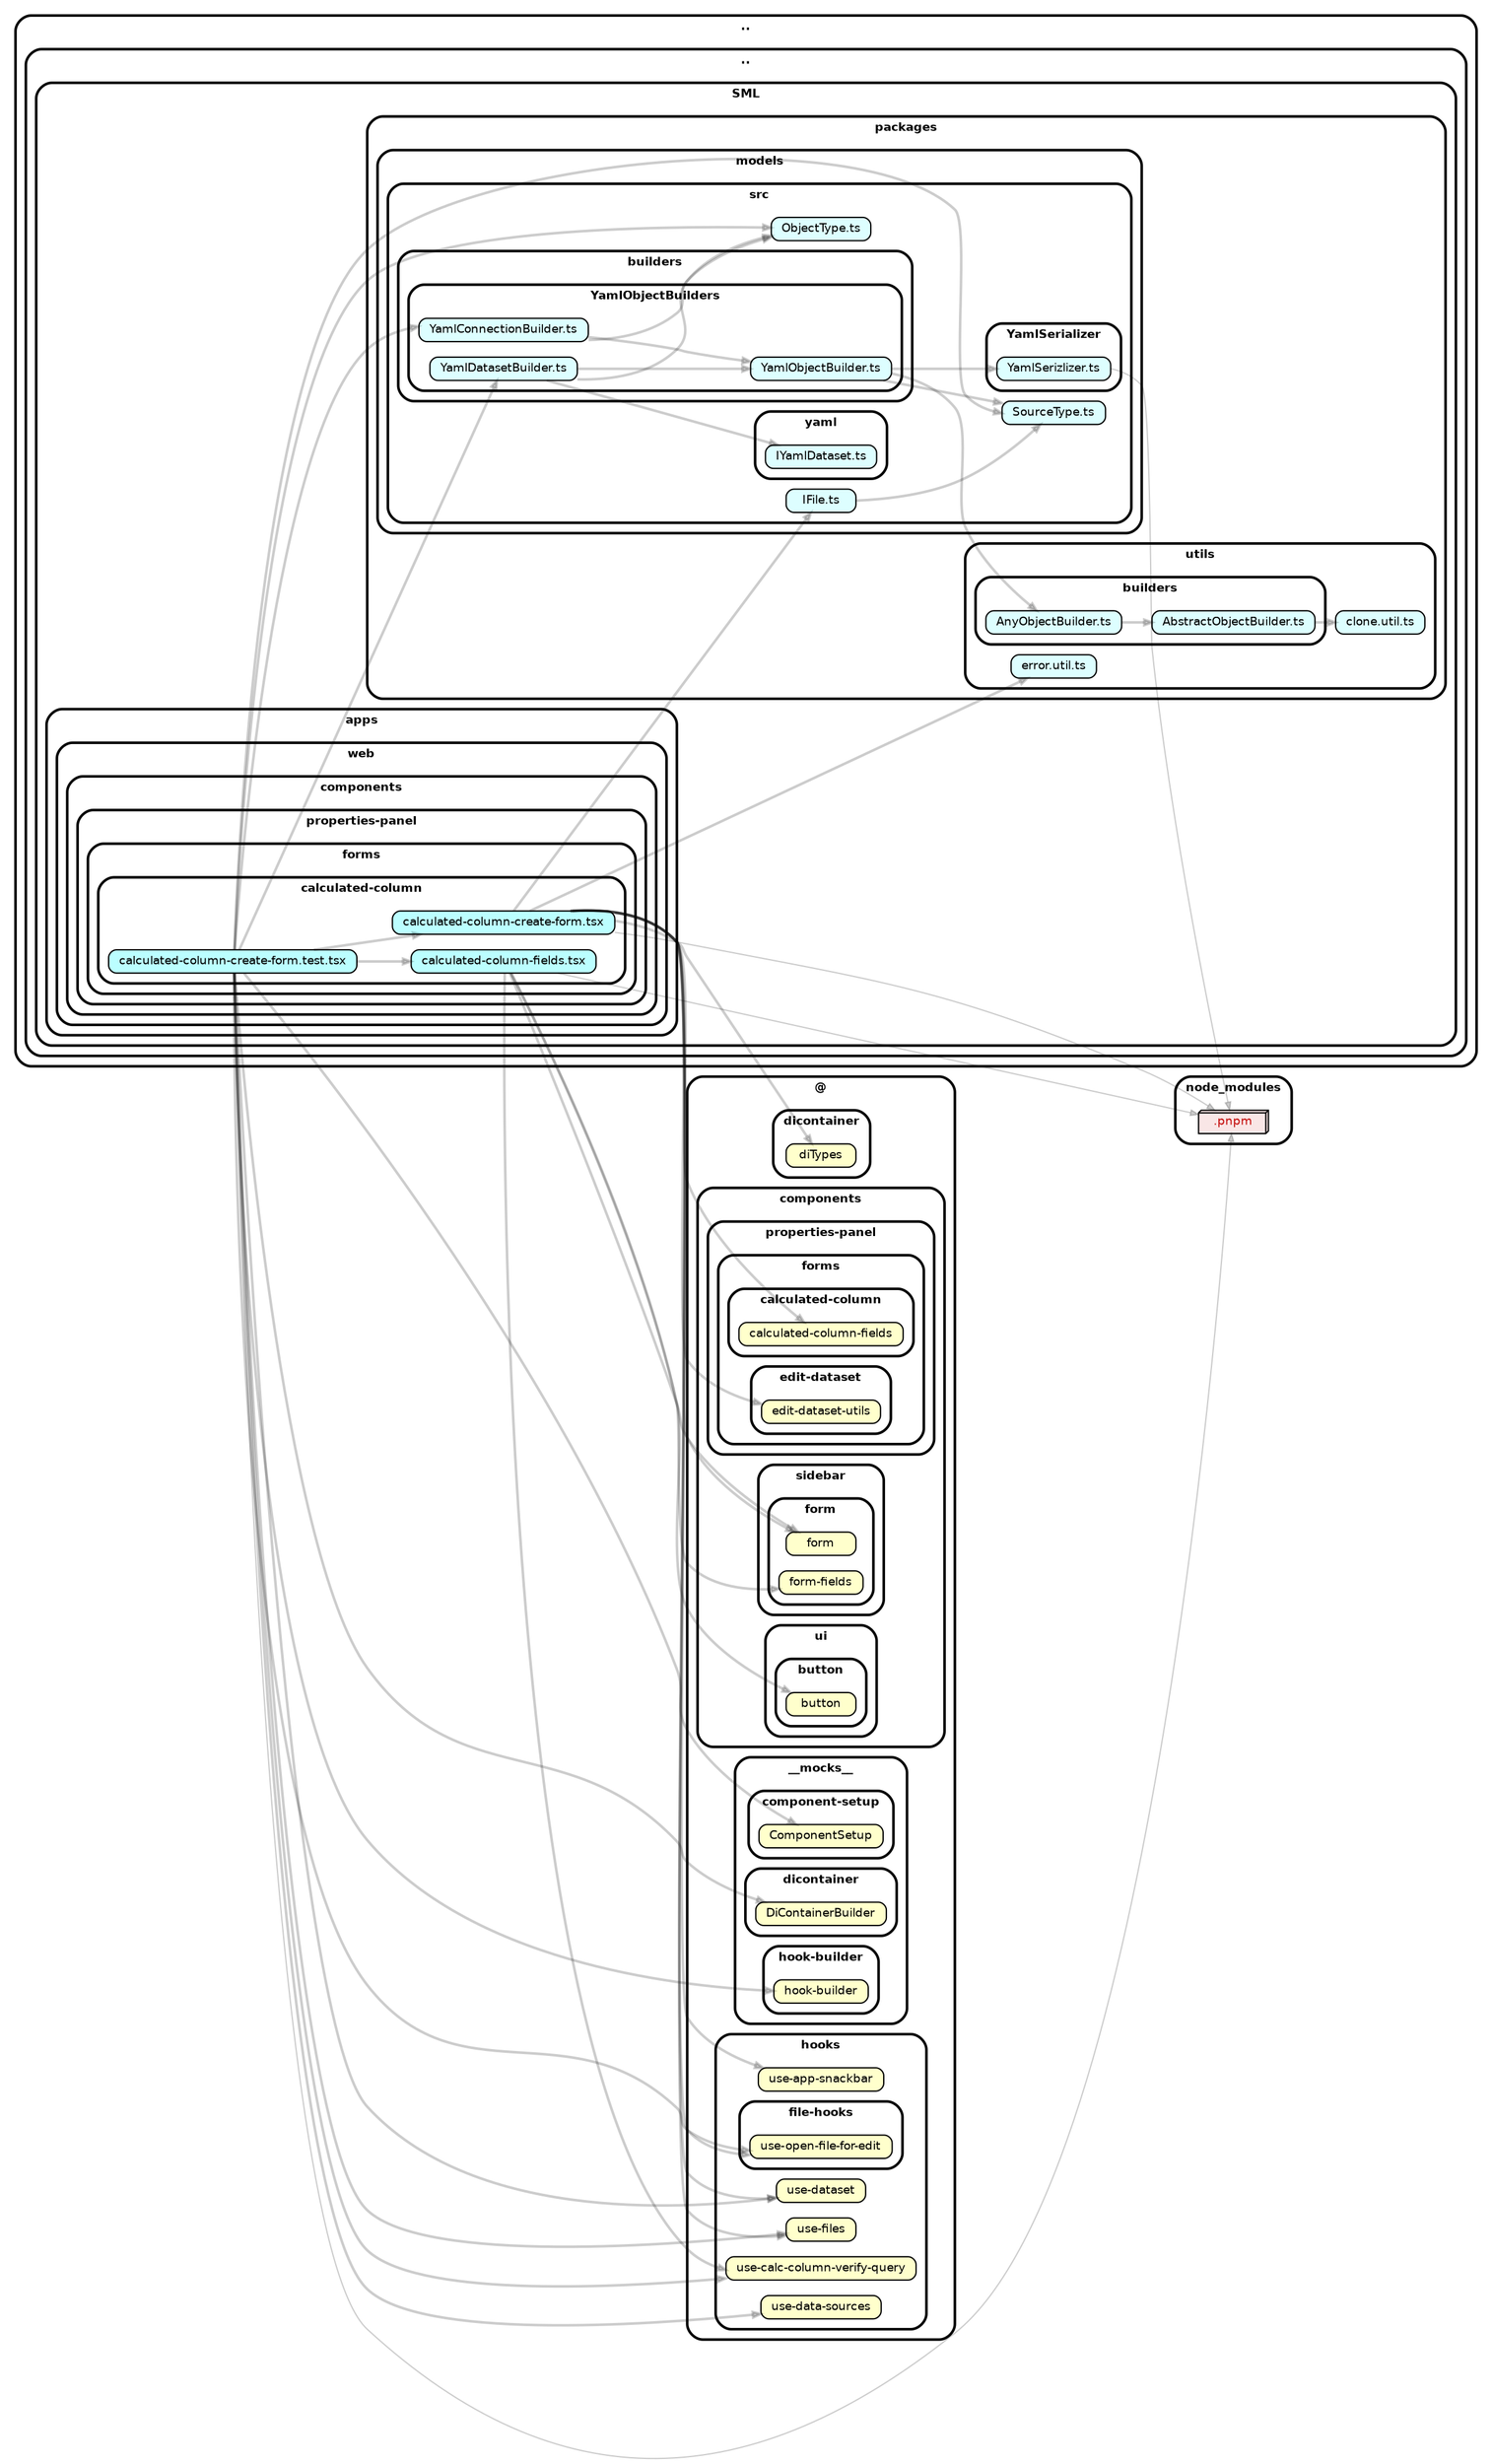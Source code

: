 strict digraph "dependency-cruiser output"{
    rankdir="LR" splines="true" overlap="false" nodesep="0.16" ranksep="0.18" fontname="Helvetica-bold" fontsize="9" style="rounded,bold,filled" fillcolor="#ffffff" compound="true"
    node [shape="box" style="rounded, filled" height="0.2" color="black" fillcolor="#ffffcc" fontcolor="black" fontname="Helvetica" fontsize="9"]
    edge [arrowhead="normal" arrowsize="0.6" penwidth="2.0" color="#00000033" fontname="Helvetica" fontsize="9"]

    subgraph "cluster_.." {label=".." subgraph "cluster_../.." {label=".." subgraph "cluster_../../SML" {label="SML" subgraph "cluster_../../SML/apps" {label="apps" subgraph "cluster_../../SML/apps/web" {label="web" subgraph "cluster_../../SML/apps/web/components" {label="components" subgraph "cluster_../../SML/apps/web/components/properties-panel" {label="properties-panel" subgraph "cluster_../../SML/apps/web/components/properties-panel/forms" {label="forms" subgraph "cluster_../../SML/apps/web/components/properties-panel/forms/calculated-column" {label="calculated-column" "../../SML/apps/web/components/properties-panel/forms/calculated-column/calculated-column-create-form.test.tsx" [label=<calculated-column-create-form.test.tsx> tooltip="calculated-column-create-form.test.tsx" URL="../../SML/apps/web/components/properties-panel/forms/calculated-column/calculated-column-create-form.test.tsx" fillcolor="#bbfeff"] } } } } } } } } }
    "../../SML/apps/web/components/properties-panel/forms/calculated-column/calculated-column-create-form.test.tsx" -> "../../SML/apps/web/components/properties-panel/forms/calculated-column/calculated-column-create-form.tsx"
    "../../SML/apps/web/components/properties-panel/forms/calculated-column/calculated-column-create-form.test.tsx" -> "../../SML/apps/web/components/properties-panel/forms/calculated-column/calculated-column-fields.tsx"
    "../../SML/apps/web/components/properties-panel/forms/calculated-column/calculated-column-create-form.test.tsx" -> "@/__mocks__/component-setup/ComponentSetup"
    "../../SML/apps/web/components/properties-panel/forms/calculated-column/calculated-column-create-form.test.tsx" -> "@/__mocks__/dicontainer/DiContainerBuilder"
    "../../SML/apps/web/components/properties-panel/forms/calculated-column/calculated-column-create-form.test.tsx" -> "@/__mocks__/hook-builder/hook-builder"
    "../../SML/apps/web/components/properties-panel/forms/calculated-column/calculated-column-create-form.test.tsx" -> "@/hooks/file-hooks/use-open-file-for-edit"
    "../../SML/apps/web/components/properties-panel/forms/calculated-column/calculated-column-create-form.test.tsx" -> "@/hooks/use-calc-column-verify-query"
    "../../SML/apps/web/components/properties-panel/forms/calculated-column/calculated-column-create-form.test.tsx" -> "@/hooks/use-data-sources"
    "../../SML/apps/web/components/properties-panel/forms/calculated-column/calculated-column-create-form.test.tsx" -> "@/hooks/use-dataset"
    "../../SML/apps/web/components/properties-panel/forms/calculated-column/calculated-column-create-form.test.tsx" -> "@/hooks/use-files"
    "../../SML/apps/web/components/properties-panel/forms/calculated-column/calculated-column-create-form.test.tsx" -> "node_modules/.pnpm" [penwidth="1.0"]
    "../../SML/apps/web/components/properties-panel/forms/calculated-column/calculated-column-create-form.test.tsx" -> "../../SML/packages/models/src/builders/YamlObjectBuilders/YamlConnectionBuilder.ts"
    "../../SML/apps/web/components/properties-panel/forms/calculated-column/calculated-column-create-form.test.tsx" -> "../../SML/packages/models/src/builders/YamlObjectBuilders/YamlDatasetBuilder.ts"
    "../../SML/apps/web/components/properties-panel/forms/calculated-column/calculated-column-create-form.test.tsx" -> "../../SML/packages/models/src/ObjectType.ts"
    "../../SML/apps/web/components/properties-panel/forms/calculated-column/calculated-column-create-form.test.tsx" -> "../../SML/packages/models/src/SourceType.ts"
    subgraph "cluster_.." {label=".." subgraph "cluster_../.." {label=".." subgraph "cluster_../../SML" {label="SML" subgraph "cluster_../../SML/apps" {label="apps" subgraph "cluster_../../SML/apps/web" {label="web" subgraph "cluster_../../SML/apps/web/components" {label="components" subgraph "cluster_../../SML/apps/web/components/properties-panel" {label="properties-panel" subgraph "cluster_../../SML/apps/web/components/properties-panel/forms" {label="forms" subgraph "cluster_../../SML/apps/web/components/properties-panel/forms/calculated-column" {label="calculated-column" "../../SML/apps/web/components/properties-panel/forms/calculated-column/calculated-column-create-form.tsx" [label=<calculated-column-create-form.tsx> tooltip="calculated-column-create-form.tsx" URL="../../SML/apps/web/components/properties-panel/forms/calculated-column/calculated-column-create-form.tsx" fillcolor="#bbfeff"] } } } } } } } } }
    "../../SML/apps/web/components/properties-panel/forms/calculated-column/calculated-column-create-form.tsx" -> "@/components/properties-panel/forms/calculated-column/calculated-column-fields"
    "../../SML/apps/web/components/properties-panel/forms/calculated-column/calculated-column-create-form.tsx" -> "@/components/properties-panel/forms/edit-dataset/edit-dataset-utils"
    "../../SML/apps/web/components/properties-panel/forms/calculated-column/calculated-column-create-form.tsx" -> "@/components/sidebar/form/form"
    "../../SML/apps/web/components/properties-panel/forms/calculated-column/calculated-column-create-form.tsx" -> "@/dicontainer/diTypes"
    "../../SML/apps/web/components/properties-panel/forms/calculated-column/calculated-column-create-form.tsx" -> "@/hooks/file-hooks/use-open-file-for-edit"
    "../../SML/apps/web/components/properties-panel/forms/calculated-column/calculated-column-create-form.tsx" -> "@/hooks/use-app-snackbar"
    "../../SML/apps/web/components/properties-panel/forms/calculated-column/calculated-column-create-form.tsx" -> "@/hooks/use-dataset"
    "../../SML/apps/web/components/properties-panel/forms/calculated-column/calculated-column-create-form.tsx" -> "@/hooks/use-files"
    "../../SML/apps/web/components/properties-panel/forms/calculated-column/calculated-column-create-form.tsx" -> "node_modules/.pnpm" [penwidth="1.0"]
    "../../SML/apps/web/components/properties-panel/forms/calculated-column/calculated-column-create-form.tsx" -> "../../SML/packages/models/src/IFile.ts"
    "../../SML/apps/web/components/properties-panel/forms/calculated-column/calculated-column-create-form.tsx" -> "../../SML/packages/utils/error.util.ts"
    subgraph "cluster_.." {label=".." subgraph "cluster_../.." {label=".." subgraph "cluster_../../SML" {label="SML" subgraph "cluster_../../SML/apps" {label="apps" subgraph "cluster_../../SML/apps/web" {label="web" subgraph "cluster_../../SML/apps/web/components" {label="components" subgraph "cluster_../../SML/apps/web/components/properties-panel" {label="properties-panel" subgraph "cluster_../../SML/apps/web/components/properties-panel/forms" {label="forms" subgraph "cluster_../../SML/apps/web/components/properties-panel/forms/calculated-column" {label="calculated-column" "../../SML/apps/web/components/properties-panel/forms/calculated-column/calculated-column-fields.tsx" [label=<calculated-column-fields.tsx> tooltip="calculated-column-fields.tsx" URL="../../SML/apps/web/components/properties-panel/forms/calculated-column/calculated-column-fields.tsx" fillcolor="#bbfeff"] } } } } } } } } }
    "../../SML/apps/web/components/properties-panel/forms/calculated-column/calculated-column-fields.tsx" -> "@/components/sidebar/form/form"
    "../../SML/apps/web/components/properties-panel/forms/calculated-column/calculated-column-fields.tsx" -> "@/components/sidebar/form/form-fields"
    "../../SML/apps/web/components/properties-panel/forms/calculated-column/calculated-column-fields.tsx" -> "@/components/ui/button/button"
    "../../SML/apps/web/components/properties-panel/forms/calculated-column/calculated-column-fields.tsx" -> "@/hooks/use-calc-column-verify-query"
    "../../SML/apps/web/components/properties-panel/forms/calculated-column/calculated-column-fields.tsx" -> "node_modules/.pnpm" [penwidth="1.0"]
    subgraph "cluster_.." {label=".." subgraph "cluster_../.." {label=".." subgraph "cluster_../../SML" {label="SML" subgraph "cluster_../../SML/packages" {label="packages" subgraph "cluster_../../SML/packages/models" {label="models" subgraph "cluster_../../SML/packages/models/src" {label="src" "../../SML/packages/models/src/IFile.ts" [label=<IFile.ts> tooltip="IFile.ts" URL="../../SML/packages/models/src/IFile.ts" fillcolor="#ddfeff"] } } } } } }
    "../../SML/packages/models/src/IFile.ts" -> "../../SML/packages/models/src/SourceType.ts"
    subgraph "cluster_.." {label=".." subgraph "cluster_../.." {label=".." subgraph "cluster_../../SML" {label="SML" subgraph "cluster_../../SML/packages" {label="packages" subgraph "cluster_../../SML/packages/models" {label="models" subgraph "cluster_../../SML/packages/models/src" {label="src" "../../SML/packages/models/src/ObjectType.ts" [label=<ObjectType.ts> tooltip="ObjectType.ts" URL="../../SML/packages/models/src/ObjectType.ts" fillcolor="#ddfeff"] } } } } } }
    subgraph "cluster_.." {label=".." subgraph "cluster_../.." {label=".." subgraph "cluster_../../SML" {label="SML" subgraph "cluster_../../SML/packages" {label="packages" subgraph "cluster_../../SML/packages/models" {label="models" subgraph "cluster_../../SML/packages/models/src" {label="src" "../../SML/packages/models/src/SourceType.ts" [label=<SourceType.ts> tooltip="SourceType.ts" URL="../../SML/packages/models/src/SourceType.ts" fillcolor="#ddfeff"] } } } } } }
    subgraph "cluster_.." {label=".." subgraph "cluster_../.." {label=".." subgraph "cluster_../../SML" {label="SML" subgraph "cluster_../../SML/packages" {label="packages" subgraph "cluster_../../SML/packages/models" {label="models" subgraph "cluster_../../SML/packages/models/src" {label="src" subgraph "cluster_../../SML/packages/models/src/YamlSerializer" {label="YamlSerializer" "../../SML/packages/models/src/YamlSerializer/YamlSerizlizer.ts" [label=<YamlSerizlizer.ts> tooltip="YamlSerizlizer.ts" URL="../../SML/packages/models/src/YamlSerializer/YamlSerizlizer.ts" fillcolor="#ddfeff"] } } } } } } }
    "../../SML/packages/models/src/YamlSerializer/YamlSerizlizer.ts" -> "node_modules/.pnpm" [penwidth="1.0"]
    subgraph "cluster_.." {label=".." subgraph "cluster_../.." {label=".." subgraph "cluster_../../SML" {label="SML" subgraph "cluster_../../SML/packages" {label="packages" subgraph "cluster_../../SML/packages/models" {label="models" subgraph "cluster_../../SML/packages/models/src" {label="src" subgraph "cluster_../../SML/packages/models/src/builders" {label="builders" subgraph "cluster_../../SML/packages/models/src/builders/YamlObjectBuilders" {label="YamlObjectBuilders" "../../SML/packages/models/src/builders/YamlObjectBuilders/YamlConnectionBuilder.ts" [label=<YamlConnectionBuilder.ts> tooltip="YamlConnectionBuilder.ts" URL="../../SML/packages/models/src/builders/YamlObjectBuilders/YamlConnectionBuilder.ts" fillcolor="#ddfeff"] } } } } } } } }
    "../../SML/packages/models/src/builders/YamlObjectBuilders/YamlConnectionBuilder.ts" -> "../../SML/packages/models/src/ObjectType.ts"
    "../../SML/packages/models/src/builders/YamlObjectBuilders/YamlConnectionBuilder.ts" -> "../../SML/packages/models/src/builders/YamlObjectBuilders/YamlObjectBuilder.ts"
    subgraph "cluster_.." {label=".." subgraph "cluster_../.." {label=".." subgraph "cluster_../../SML" {label="SML" subgraph "cluster_../../SML/packages" {label="packages" subgraph "cluster_../../SML/packages/models" {label="models" subgraph "cluster_../../SML/packages/models/src" {label="src" subgraph "cluster_../../SML/packages/models/src/builders" {label="builders" subgraph "cluster_../../SML/packages/models/src/builders/YamlObjectBuilders" {label="YamlObjectBuilders" "../../SML/packages/models/src/builders/YamlObjectBuilders/YamlDatasetBuilder.ts" [label=<YamlDatasetBuilder.ts> tooltip="YamlDatasetBuilder.ts" URL="../../SML/packages/models/src/builders/YamlObjectBuilders/YamlDatasetBuilder.ts" fillcolor="#ddfeff"] } } } } } } } }
    "../../SML/packages/models/src/builders/YamlObjectBuilders/YamlDatasetBuilder.ts" -> "../../SML/packages/models/src/ObjectType.ts"
    "../../SML/packages/models/src/builders/YamlObjectBuilders/YamlDatasetBuilder.ts" -> "../../SML/packages/models/src/yaml/IYamlDataset.ts"
    "../../SML/packages/models/src/builders/YamlObjectBuilders/YamlDatasetBuilder.ts" -> "../../SML/packages/models/src/builders/YamlObjectBuilders/YamlObjectBuilder.ts"
    subgraph "cluster_.." {label=".." subgraph "cluster_../.." {label=".." subgraph "cluster_../../SML" {label="SML" subgraph "cluster_../../SML/packages" {label="packages" subgraph "cluster_../../SML/packages/models" {label="models" subgraph "cluster_../../SML/packages/models/src" {label="src" subgraph "cluster_../../SML/packages/models/src/builders" {label="builders" subgraph "cluster_../../SML/packages/models/src/builders/YamlObjectBuilders" {label="YamlObjectBuilders" "../../SML/packages/models/src/builders/YamlObjectBuilders/YamlObjectBuilder.ts" [label=<YamlObjectBuilder.ts> tooltip="YamlObjectBuilder.ts" URL="../../SML/packages/models/src/builders/YamlObjectBuilders/YamlObjectBuilder.ts" fillcolor="#ddfeff"] } } } } } } } }
    "../../SML/packages/models/src/builders/YamlObjectBuilders/YamlObjectBuilder.ts" -> "../../SML/packages/models/src/SourceType.ts"
    "../../SML/packages/models/src/builders/YamlObjectBuilders/YamlObjectBuilder.ts" -> "../../SML/packages/models/src/YamlSerializer/YamlSerizlizer.ts"
    "../../SML/packages/models/src/builders/YamlObjectBuilders/YamlObjectBuilder.ts" -> "../../SML/packages/utils/builders/AnyObjectBuilder.ts"
    subgraph "cluster_.." {label=".." subgraph "cluster_../.." {label=".." subgraph "cluster_../../SML" {label="SML" subgraph "cluster_../../SML/packages" {label="packages" subgraph "cluster_../../SML/packages/models" {label="models" subgraph "cluster_../../SML/packages/models/src" {label="src" subgraph "cluster_../../SML/packages/models/src/yaml" {label="yaml" "../../SML/packages/models/src/yaml/IYamlDataset.ts" [label=<IYamlDataset.ts> tooltip="IYamlDataset.ts" URL="../../SML/packages/models/src/yaml/IYamlDataset.ts" fillcolor="#ddfeff"] } } } } } } }
    subgraph "cluster_.." {label=".." subgraph "cluster_../.." {label=".." subgraph "cluster_../../SML" {label="SML" subgraph "cluster_../../SML/packages" {label="packages" subgraph "cluster_../../SML/packages/utils" {label="utils" subgraph "cluster_../../SML/packages/utils/builders" {label="builders" "../../SML/packages/utils/builders/AbstractObjectBuilder.ts" [label=<AbstractObjectBuilder.ts> tooltip="AbstractObjectBuilder.ts" URL="../../SML/packages/utils/builders/AbstractObjectBuilder.ts" fillcolor="#ddfeff"] } } } } } }
    "../../SML/packages/utils/builders/AbstractObjectBuilder.ts" -> "../../SML/packages/utils/clone.util.ts"
    subgraph "cluster_.." {label=".." subgraph "cluster_../.." {label=".." subgraph "cluster_../../SML" {label="SML" subgraph "cluster_../../SML/packages" {label="packages" subgraph "cluster_../../SML/packages/utils" {label="utils" subgraph "cluster_../../SML/packages/utils/builders" {label="builders" "../../SML/packages/utils/builders/AnyObjectBuilder.ts" [label=<AnyObjectBuilder.ts> tooltip="AnyObjectBuilder.ts" URL="../../SML/packages/utils/builders/AnyObjectBuilder.ts" fillcolor="#ddfeff"] } } } } } }
    "../../SML/packages/utils/builders/AnyObjectBuilder.ts" -> "../../SML/packages/utils/builders/AbstractObjectBuilder.ts"
    subgraph "cluster_.." {label=".." subgraph "cluster_../.." {label=".." subgraph "cluster_../../SML" {label="SML" subgraph "cluster_../../SML/packages" {label="packages" subgraph "cluster_../../SML/packages/utils" {label="utils" "../../SML/packages/utils/clone.util.ts" [label=<clone.util.ts> tooltip="clone.util.ts" URL="../../SML/packages/utils/clone.util.ts" fillcolor="#ddfeff"] } } } } }
    subgraph "cluster_.." {label=".." subgraph "cluster_../.." {label=".." subgraph "cluster_../../SML" {label="SML" subgraph "cluster_../../SML/packages" {label="packages" subgraph "cluster_../../SML/packages/utils" {label="utils" "../../SML/packages/utils/error.util.ts" [label=<error.util.ts> tooltip="error.util.ts" URL="../../SML/packages/utils/error.util.ts" fillcolor="#ddfeff"] } } } } }
    subgraph "cluster_@" {label="@" subgraph "cluster_@/__mocks__" {label="__mocks__" subgraph "cluster_@/__mocks__/component-setup" {label="component-setup" "@/__mocks__/component-setup/ComponentSetup" [label=<ComponentSetup> tooltip="ComponentSetup" ] } } }
    subgraph "cluster_@" {label="@" subgraph "cluster_@/__mocks__" {label="__mocks__" subgraph "cluster_@/__mocks__/dicontainer" {label="dicontainer" "@/__mocks__/dicontainer/DiContainerBuilder" [label=<DiContainerBuilder> tooltip="DiContainerBuilder" ] } } }
    subgraph "cluster_@" {label="@" subgraph "cluster_@/__mocks__" {label="__mocks__" subgraph "cluster_@/__mocks__/hook-builder" {label="hook-builder" "@/__mocks__/hook-builder/hook-builder" [label=<hook-builder> tooltip="hook-builder" ] } } }
    subgraph "cluster_@" {label="@" subgraph "cluster_@/components" {label="components" subgraph "cluster_@/components/properties-panel" {label="properties-panel" subgraph "cluster_@/components/properties-panel/forms" {label="forms" subgraph "cluster_@/components/properties-panel/forms/calculated-column" {label="calculated-column" "@/components/properties-panel/forms/calculated-column/calculated-column-fields" [label=<calculated-column-fields> tooltip="calculated-column-fields" ] } } } } }
    subgraph "cluster_@" {label="@" subgraph "cluster_@/components" {label="components" subgraph "cluster_@/components/properties-panel" {label="properties-panel" subgraph "cluster_@/components/properties-panel/forms" {label="forms" subgraph "cluster_@/components/properties-panel/forms/edit-dataset" {label="edit-dataset" "@/components/properties-panel/forms/edit-dataset/edit-dataset-utils" [label=<edit-dataset-utils> tooltip="edit-dataset-utils" ] } } } } }
    subgraph "cluster_@" {label="@" subgraph "cluster_@/components" {label="components" subgraph "cluster_@/components/sidebar" {label="sidebar" subgraph "cluster_@/components/sidebar/form" {label="form" "@/components/sidebar/form/form" [label=<form> tooltip="form" ] } } } }
    subgraph "cluster_@" {label="@" subgraph "cluster_@/components" {label="components" subgraph "cluster_@/components/sidebar" {label="sidebar" subgraph "cluster_@/components/sidebar/form" {label="form" "@/components/sidebar/form/form-fields" [label=<form-fields> tooltip="form-fields" ] } } } }
    subgraph "cluster_@" {label="@" subgraph "cluster_@/components" {label="components" subgraph "cluster_@/components/ui" {label="ui" subgraph "cluster_@/components/ui/button" {label="button" "@/components/ui/button/button" [label=<button> tooltip="button" ] } } } }
    subgraph "cluster_@" {label="@" subgraph "cluster_@/dicontainer" {label="dicontainer" "@/dicontainer/diTypes" [label=<diTypes> tooltip="diTypes" ] } }
    subgraph "cluster_@" {label="@" subgraph "cluster_@/hooks" {label="hooks" subgraph "cluster_@/hooks/file-hooks" {label="file-hooks" "@/hooks/file-hooks/use-open-file-for-edit" [label=<use-open-file-for-edit> tooltip="use-open-file-for-edit" ] } } }
    subgraph "cluster_@" {label="@" subgraph "cluster_@/hooks" {label="hooks" "@/hooks/use-app-snackbar" [label=<use-app-snackbar> tooltip="use-app-snackbar" ] } }
    subgraph "cluster_@" {label="@" subgraph "cluster_@/hooks" {label="hooks" "@/hooks/use-calc-column-verify-query" [label=<use-calc-column-verify-query> tooltip="use-calc-column-verify-query" ] } }
    subgraph "cluster_@" {label="@" subgraph "cluster_@/hooks" {label="hooks" "@/hooks/use-data-sources" [label=<use-data-sources> tooltip="use-data-sources" ] } }
    subgraph "cluster_@" {label="@" subgraph "cluster_@/hooks" {label="hooks" "@/hooks/use-dataset" [label=<use-dataset> tooltip="use-dataset" ] } }
    subgraph "cluster_@" {label="@" subgraph "cluster_@/hooks" {label="hooks" "@/hooks/use-files" [label=<use-files> tooltip="use-files" ] } }
    subgraph "cluster_node_modules" {label="node_modules" "node_modules/.pnpm" [label=<.pnpm> tooltip=".pnpm" URL="https://www.npmjs.com/package/.pnpm" shape="box3d" fillcolor="#c40b0a1a" fontcolor="#c40b0a"] }
}
